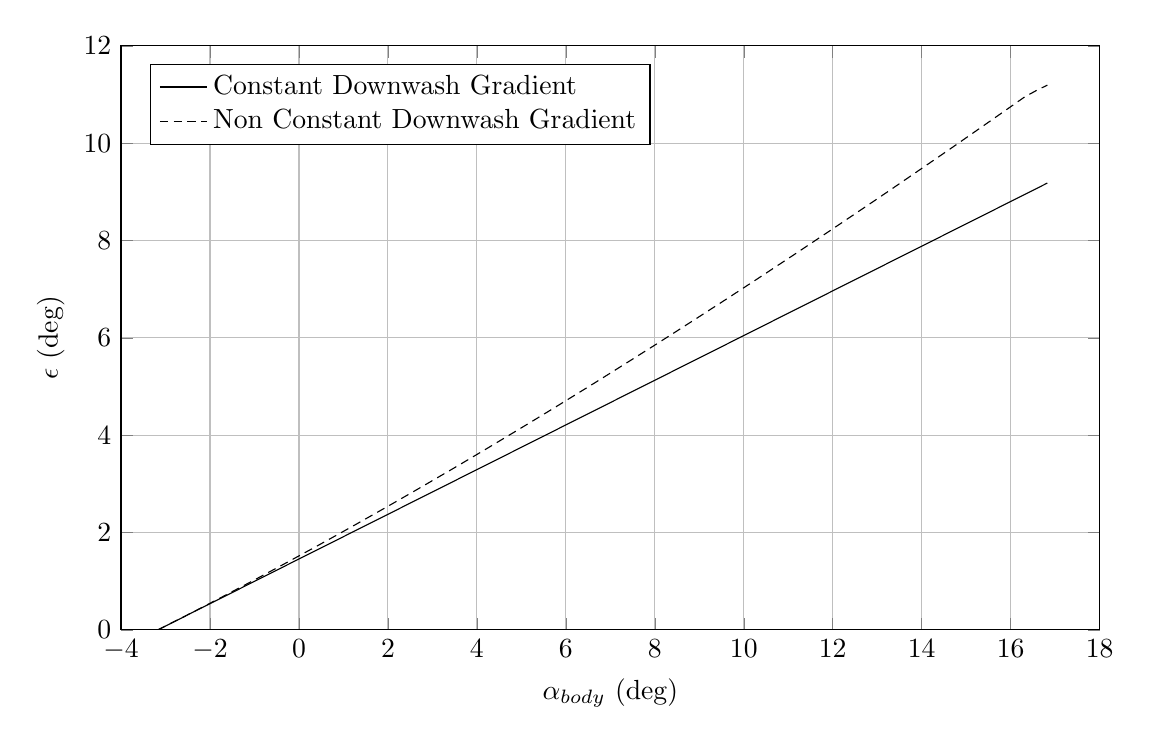 %Epsilon vs Alpha Body NEW
\begin{tikzpicture}

\begin{axis}[
width=14.01cm,
height=9cm,
scaled ticks=false, tick label style={/pgf/number format/fixed},
xmin=-4,
xmax=18,
xlabel={$\alpha_{body}$ (deg)},
xmajorgrids,
ymin=0.0,
ymax=12,
ylabel={$\epsilon$ (deg)},
ymajorgrids,
legend style={at={(0.03,0.9)},anchor=west,draw=black,fill=white,legend cell align=left},
legend entries = {Constant Downwash Gradient\\Non Constant Downwash Gradient\\}
]

\addplot [
color=black,
solid
]
table[row sep=crcr]{
-3.175	0.0\\
-2.922	0.116\\
-2.668	0.232\\
-2.415	0.349\\
-2.162	0.465\\
-1.909	0.581\\
-1.656	0.697\\
-1.403	0.813\\
-1.149	0.93\\
-0.896	1.046\\
-0.643	1.162\\
-0.39	1.278\\
-0.137	1.395\\
0.116	1.511\\
0.37	1.627\\
0.623	1.743\\
0.876	1.859\\
1.129	1.976\\
1.382	2.092\\
1.635	2.208\\
1.889	2.324\\
2.142	2.44\\
2.395	2.557\\
2.648	2.673\\
2.901	2.789\\
3.154	2.905\\
3.408	3.021\\
3.661	3.138\\
3.914	3.254\\
4.167	3.37\\
4.42	3.486\\
4.673	3.602\\
4.927	3.719\\
5.18	3.835\\
5.433	3.951\\
5.686	4.067\\
5.939	4.184\\
6.192	4.3\\
6.446	4.416\\
6.699	4.532\\
6.952	4.648\\
7.205	4.765\\
7.458	4.881\\
7.711	4.997\\
7.965	5.113\\
8.218	5.229\\
8.471	5.346\\
8.724	5.462\\
8.977	5.578\\
9.23	5.694\\
9.484	5.81\\
9.737	5.927\\
9.99	6.043\\
10.243	6.159\\
10.496	6.275\\
10.749	6.392\\
11.003	6.508\\
11.256	6.624\\
11.509	6.74\\
11.762	6.856\\
12.015	6.973\\
12.268	7.089\\
12.521	7.205\\
12.775	7.321\\
13.028	7.437\\
13.281	7.554\\
13.534	7.67\\
13.787	7.786\\
14.04	7.902\\
14.294	8.018\\
14.547	8.135\\
14.8	8.251\\
15.053	8.367\\
15.306	8.483\\
15.559	8.599\\
15.813	8.716\\
16.066	8.832\\
16.319	8.948\\
16.572	9.064\\
16.825	9.181\\
};

\addplot [
color=black,
densely dashed
]
table[row sep=crcr]{
-3.175	0.0\\
-2.922	0.117\\
-2.668	0.234\\
-2.415	0.352\\
-2.162	0.471\\
-1.909	0.591\\
-1.656	0.712\\
-1.403	0.834\\
-1.149	0.956\\
-0.896	1.079\\
-0.643	1.203\\
-0.39	1.327\\
-0.137	1.453\\
0.116	1.579\\
0.37	1.706\\
0.623	1.834\\
0.876	1.962\\
1.129	2.091\\
1.382	2.221\\
1.635	2.352\\
1.889	2.483\\
2.142	2.615\\
2.395	2.748\\
2.648	2.881\\
2.901	3.015\\
3.154	3.15\\
3.408	3.285\\
3.661	3.421\\
3.914	3.558\\
4.167	3.695\\
4.42	3.834\\
4.673	3.972\\
4.927	4.112\\
5.18	4.252\\
5.433	4.392\\
5.686	4.533\\
5.939	4.675\\
6.192	4.818\\
6.446	4.961\\
6.699	5.104\\
6.952	5.249\\
7.205	5.394\\
7.458	5.539\\
7.711	5.685\\
7.965	5.831\\
8.218	5.979\\
8.471	6.126\\
8.724	6.275\\
8.977	6.423\\
9.23	6.573\\
9.484	6.722\\
9.737	6.873\\
9.99	7.024\\
10.243	7.175\\
10.496	7.327\\
10.749	7.48\\
11.003	7.633\\
11.256	7.786\\
11.509	7.94\\
11.762	8.094\\
12.015	8.249\\
12.268	8.405\\
12.521	8.561\\
12.775	8.717\\
13.028	8.874\\
13.281	9.031\\
13.534	9.189\\
13.787	9.347\\
14.04	9.506\\
14.294	9.665\\
14.547	9.824\\
14.8	9.984\\
15.053	10.145\\
15.306	10.306\\
15.559	10.467\\
15.813	10.629\\
16.066	10.791\\
16.319	10.953\\
16.572	11.079\\
16.825	11.193\\
};
\end{axis}
\end{tikzpicture}%
